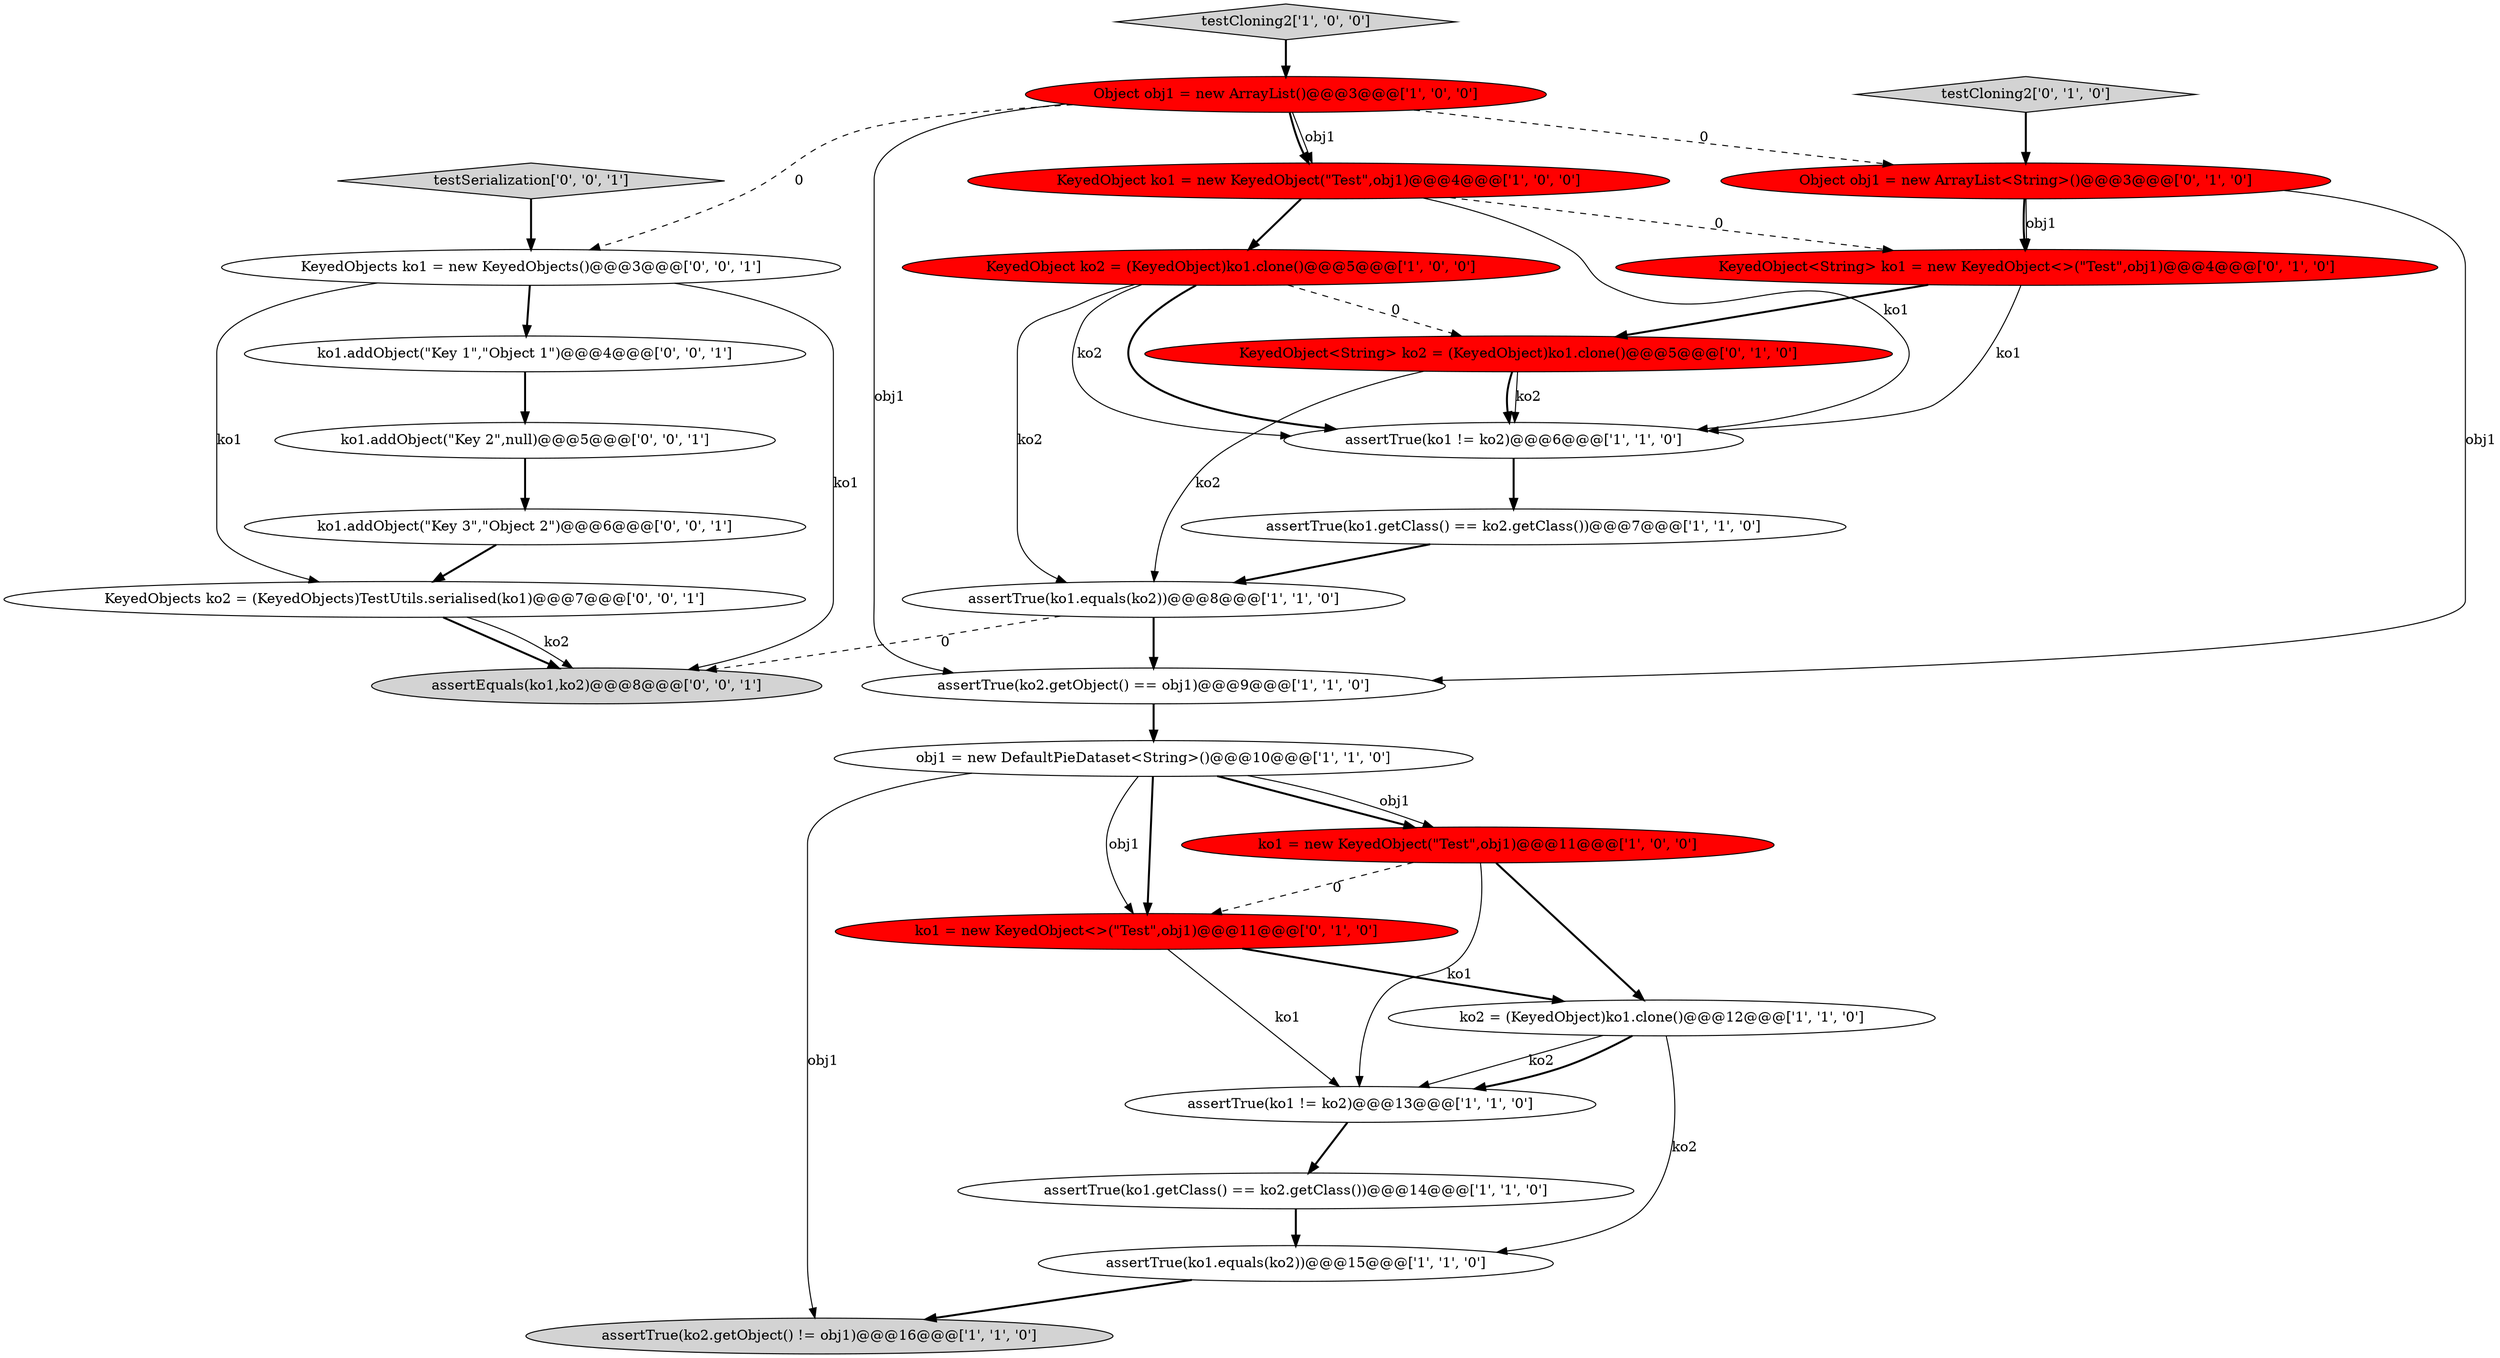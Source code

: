 digraph {
25 [style = filled, label = "assertEquals(ko1,ko2)@@@8@@@['0', '0', '1']", fillcolor = lightgray, shape = ellipse image = "AAA0AAABBB3BBB"];
21 [style = filled, label = "KeyedObjects ko1 = new KeyedObjects()@@@3@@@['0', '0', '1']", fillcolor = white, shape = ellipse image = "AAA0AAABBB3BBB"];
1 [style = filled, label = "assertTrue(ko1.equals(ko2))@@@8@@@['1', '1', '0']", fillcolor = white, shape = ellipse image = "AAA0AAABBB1BBB"];
22 [style = filled, label = "ko1.addObject(\"Key 3\",\"Object 2\")@@@6@@@['0', '0', '1']", fillcolor = white, shape = ellipse image = "AAA0AAABBB3BBB"];
10 [style = filled, label = "KeyedObject ko2 = (KeyedObject)ko1.clone()@@@5@@@['1', '0', '0']", fillcolor = red, shape = ellipse image = "AAA1AAABBB1BBB"];
13 [style = filled, label = "assertTrue(ko2.getObject() == obj1)@@@9@@@['1', '1', '0']", fillcolor = white, shape = ellipse image = "AAA0AAABBB1BBB"];
16 [style = filled, label = "KeyedObject<String> ko2 = (KeyedObject)ko1.clone()@@@5@@@['0', '1', '0']", fillcolor = red, shape = ellipse image = "AAA1AAABBB2BBB"];
4 [style = filled, label = "obj1 = new DefaultPieDataset<String>()@@@10@@@['1', '1', '0']", fillcolor = white, shape = ellipse image = "AAA0AAABBB1BBB"];
23 [style = filled, label = "testSerialization['0', '0', '1']", fillcolor = lightgray, shape = diamond image = "AAA0AAABBB3BBB"];
7 [style = filled, label = "assertTrue(ko1.getClass() == ko2.getClass())@@@7@@@['1', '1', '0']", fillcolor = white, shape = ellipse image = "AAA0AAABBB1BBB"];
14 [style = filled, label = "assertTrue(ko1.equals(ko2))@@@15@@@['1', '1', '0']", fillcolor = white, shape = ellipse image = "AAA0AAABBB1BBB"];
9 [style = filled, label = "testCloning2['1', '0', '0']", fillcolor = lightgray, shape = diamond image = "AAA0AAABBB1BBB"];
20 [style = filled, label = "ko1.addObject(\"Key 1\",\"Object 1\")@@@4@@@['0', '0', '1']", fillcolor = white, shape = ellipse image = "AAA0AAABBB3BBB"];
26 [style = filled, label = "KeyedObjects ko2 = (KeyedObjects)TestUtils.serialised(ko1)@@@7@@@['0', '0', '1']", fillcolor = white, shape = ellipse image = "AAA0AAABBB3BBB"];
17 [style = filled, label = "Object obj1 = new ArrayList<String>()@@@3@@@['0', '1', '0']", fillcolor = red, shape = ellipse image = "AAA1AAABBB2BBB"];
2 [style = filled, label = "ko1 = new KeyedObject(\"Test\",obj1)@@@11@@@['1', '0', '0']", fillcolor = red, shape = ellipse image = "AAA1AAABBB1BBB"];
19 [style = filled, label = "KeyedObject<String> ko1 = new KeyedObject<>(\"Test\",obj1)@@@4@@@['0', '1', '0']", fillcolor = red, shape = ellipse image = "AAA1AAABBB2BBB"];
8 [style = filled, label = "assertTrue(ko2.getObject() != obj1)@@@16@@@['1', '1', '0']", fillcolor = lightgray, shape = ellipse image = "AAA0AAABBB1BBB"];
24 [style = filled, label = "ko1.addObject(\"Key 2\",null)@@@5@@@['0', '0', '1']", fillcolor = white, shape = ellipse image = "AAA0AAABBB3BBB"];
18 [style = filled, label = "ko1 = new KeyedObject<>(\"Test\",obj1)@@@11@@@['0', '1', '0']", fillcolor = red, shape = ellipse image = "AAA1AAABBB2BBB"];
3 [style = filled, label = "KeyedObject ko1 = new KeyedObject(\"Test\",obj1)@@@4@@@['1', '0', '0']", fillcolor = red, shape = ellipse image = "AAA1AAABBB1BBB"];
0 [style = filled, label = "ko2 = (KeyedObject)ko1.clone()@@@12@@@['1', '1', '0']", fillcolor = white, shape = ellipse image = "AAA0AAABBB1BBB"];
15 [style = filled, label = "testCloning2['0', '1', '0']", fillcolor = lightgray, shape = diamond image = "AAA0AAABBB2BBB"];
12 [style = filled, label = "assertTrue(ko1.getClass() == ko2.getClass())@@@14@@@['1', '1', '0']", fillcolor = white, shape = ellipse image = "AAA0AAABBB1BBB"];
11 [style = filled, label = "assertTrue(ko1 != ko2)@@@6@@@['1', '1', '0']", fillcolor = white, shape = ellipse image = "AAA0AAABBB1BBB"];
5 [style = filled, label = "Object obj1 = new ArrayList()@@@3@@@['1', '0', '0']", fillcolor = red, shape = ellipse image = "AAA1AAABBB1BBB"];
6 [style = filled, label = "assertTrue(ko1 != ko2)@@@13@@@['1', '1', '0']", fillcolor = white, shape = ellipse image = "AAA0AAABBB1BBB"];
16->1 [style = solid, label="ko2"];
5->3 [style = bold, label=""];
22->26 [style = bold, label=""];
0->6 [style = solid, label="ko2"];
4->18 [style = solid, label="obj1"];
21->26 [style = solid, label="ko1"];
7->1 [style = bold, label=""];
16->11 [style = bold, label=""];
17->19 [style = solid, label="obj1"];
0->6 [style = bold, label=""];
4->8 [style = solid, label="obj1"];
26->25 [style = bold, label=""];
21->25 [style = solid, label="ko1"];
10->11 [style = solid, label="ko2"];
4->18 [style = bold, label=""];
4->2 [style = bold, label=""];
18->6 [style = solid, label="ko1"];
24->22 [style = bold, label=""];
1->13 [style = bold, label=""];
17->19 [style = bold, label=""];
19->16 [style = bold, label=""];
3->19 [style = dashed, label="0"];
3->10 [style = bold, label=""];
0->14 [style = solid, label="ko2"];
16->11 [style = solid, label="ko2"];
15->17 [style = bold, label=""];
4->2 [style = solid, label="obj1"];
5->3 [style = solid, label="obj1"];
26->25 [style = solid, label="ko2"];
2->0 [style = bold, label=""];
21->20 [style = bold, label=""];
5->17 [style = dashed, label="0"];
23->21 [style = bold, label=""];
3->11 [style = solid, label="ko1"];
12->14 [style = bold, label=""];
2->18 [style = dashed, label="0"];
9->5 [style = bold, label=""];
5->21 [style = dashed, label="0"];
5->13 [style = solid, label="obj1"];
14->8 [style = bold, label=""];
10->16 [style = dashed, label="0"];
20->24 [style = bold, label=""];
1->25 [style = dashed, label="0"];
17->13 [style = solid, label="obj1"];
13->4 [style = bold, label=""];
6->12 [style = bold, label=""];
11->7 [style = bold, label=""];
18->0 [style = bold, label=""];
19->11 [style = solid, label="ko1"];
10->1 [style = solid, label="ko2"];
10->11 [style = bold, label=""];
2->6 [style = solid, label="ko1"];
}
